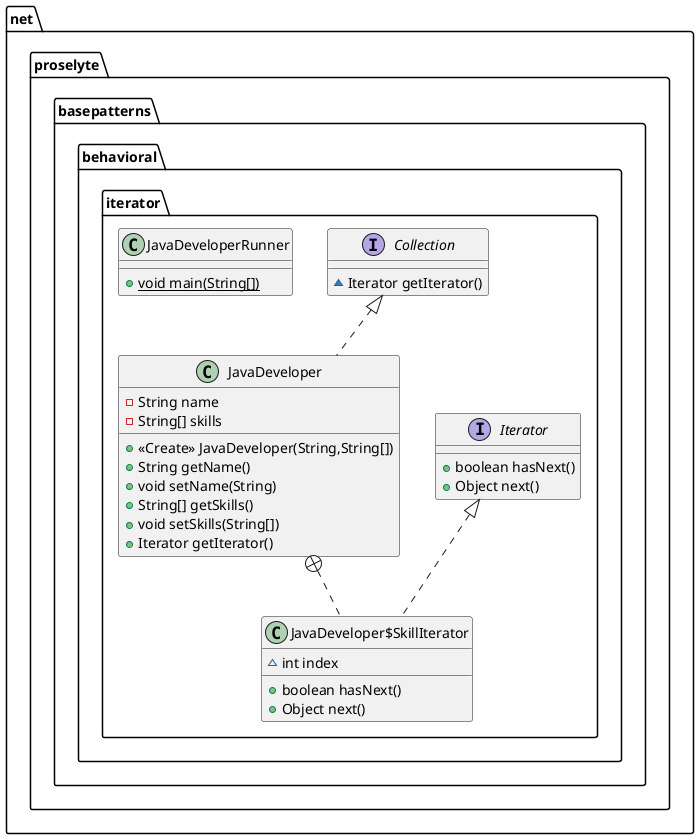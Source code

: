 @startuml
interface net.proselyte.basepatterns.behavioral.iterator.Iterator {
+ boolean hasNext()
+ Object next()
}

interface net.proselyte.basepatterns.behavioral.iterator.Collection {
~ Iterator getIterator()
}

class net.proselyte.basepatterns.behavioral.iterator.JavaDeveloper {
- String name
- String[] skills
+ <<Create>> JavaDeveloper(String,String[])
+ String getName()
+ void setName(String)
+ String[] getSkills()
+ void setSkills(String[])
+ Iterator getIterator()
}


class net.proselyte.basepatterns.behavioral.iterator.JavaDeveloper$SkillIterator {
~ int index
+ boolean hasNext()
+ Object next()
}


class net.proselyte.basepatterns.behavioral.iterator.JavaDeveloperRunner {
+ {static} void main(String[])
}



net.proselyte.basepatterns.behavioral.iterator.Collection <|.. net.proselyte.basepatterns.behavioral.iterator.JavaDeveloper
net.proselyte.basepatterns.behavioral.iterator.JavaDeveloper +.. net.proselyte.basepatterns.behavioral.iterator.JavaDeveloper$SkillIterator
net.proselyte.basepatterns.behavioral.iterator.Iterator <|.. net.proselyte.basepatterns.behavioral.iterator.JavaDeveloper$SkillIterator
@enduml